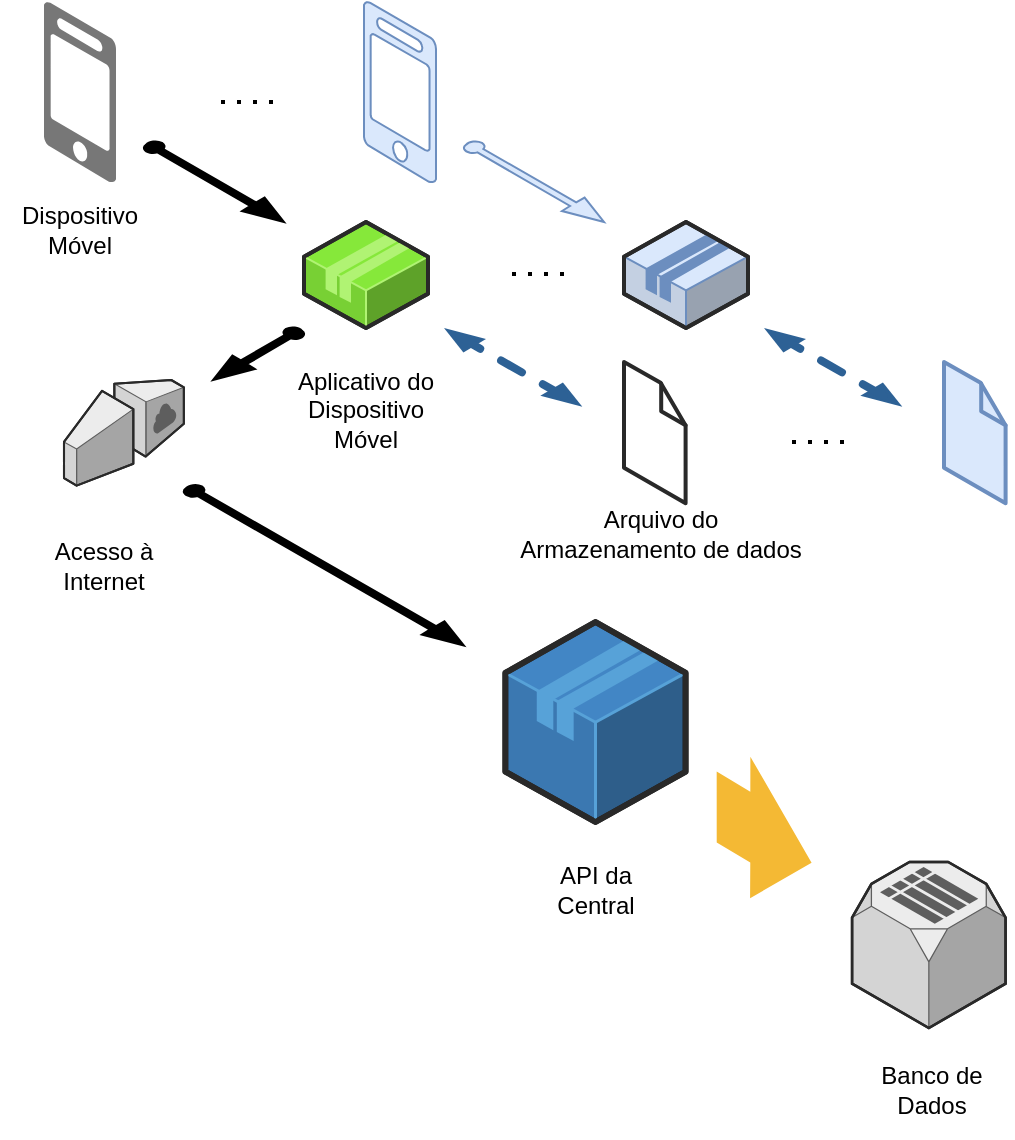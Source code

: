 <mxfile version="14.2.4" type="github">
  <diagram name="Page-1" id="aaaa8250-4180-3840-79b5-4cada1eebb92">
    <mxGraphModel dx="1038" dy="548" grid="1" gridSize="10" guides="1" tooltips="1" connect="1" arrows="1" fold="1" page="1" pageScale="1" pageWidth="850" pageHeight="1100" background="#ffffff" math="0" shadow="0">
      <root>
        <mxCell id="0" />
        <mxCell id="1" parent="0" />
        <mxCell id="1pJQY19VtMuVzaBPA4uN-4" value="" style="verticalLabelPosition=bottom;html=1;verticalAlign=top;strokeWidth=1;align=center;outlineConnect=0;dashed=0;outlineConnect=0;shape=mxgraph.aws3d.application;fillColor=#4286c5;strokeColor=#57A2D8;aspect=fixed;" parent="1" vertex="1">
          <mxGeometry x="360.68" y="360" width="90.12" height="100" as="geometry" />
        </mxCell>
        <mxCell id="1pJQY19VtMuVzaBPA4uN-8" value="" style="verticalLabelPosition=bottom;html=1;verticalAlign=top;strokeWidth=1;align=center;outlineConnect=0;dashed=0;outlineConnect=0;shape=mxgraph.aws3d.simpleDb;fillColor=#ECECEC;strokeColor=#5E5E5E;aspect=fixed;" parent="1" vertex="1">
          <mxGeometry x="534.04" y="480" width="76.76" height="83" as="geometry" />
        </mxCell>
        <mxCell id="1pJQY19VtMuVzaBPA4uN-9" value="" style="verticalLabelPosition=bottom;html=1;verticalAlign=top;strokeWidth=1;align=center;outlineConnect=0;dashed=0;outlineConnect=0;shape=mxgraph.aws3d.mobile_worker;aspect=fixed;strokeColor=none;fillColor=#777777;" parent="1" vertex="1">
          <mxGeometry x="130" y="50" width="36" height="90" as="geometry" />
        </mxCell>
        <mxCell id="1pJQY19VtMuVzaBPA4uN-10" value="" style="verticalLabelPosition=bottom;html=1;verticalAlign=top;strokeWidth=1;align=center;outlineConnect=0;dashed=0;outlineConnect=0;shape=mxgraph.aws3d.file;aspect=fixed;strokeColor=#292929;" parent="1" vertex="1">
          <mxGeometry x="420" y="230" width="30.8" height="70.6" as="geometry" />
        </mxCell>
        <mxCell id="1pJQY19VtMuVzaBPA4uN-11" value="" style="verticalLabelPosition=bottom;html=1;verticalAlign=top;strokeWidth=1;align=center;outlineConnect=0;dashed=0;outlineConnect=0;shape=mxgraph.aws3d.application2;fillColor=#86E83A;strokeColor=#B0F373;aspect=fixed;" parent="1" vertex="1">
          <mxGeometry x="260" y="160.0" width="62" height="53" as="geometry" />
        </mxCell>
        <mxCell id="w3hroGBmBTcayOG3mfYm-6" value="" style="verticalLabelPosition=bottom;html=1;verticalAlign=top;strokeWidth=1;align=center;outlineConnect=0;dashed=0;outlineConnect=0;shape=mxgraph.aws3d.dashedEdgeDouble;fillColor=#000000;aspect=fixed;rotation=0;" vertex="1" parent="1">
          <mxGeometry x="330" y="213" width="69.17" height="39.4" as="geometry" />
        </mxCell>
        <mxCell id="w3hroGBmBTcayOG3mfYm-7" value="" style="verticalLabelPosition=bottom;html=1;verticalAlign=top;strokeWidth=1;align=center;outlineConnect=0;dashed=0;outlineConnect=0;shape=mxgraph.aws3d.arrowSE;fillColor=#000000;aspect=fixed;" vertex="1" parent="1">
          <mxGeometry x="180" y="120" width="70" height="40" as="geometry" />
        </mxCell>
        <mxCell id="w3hroGBmBTcayOG3mfYm-8" value="" style="verticalLabelPosition=bottom;html=1;verticalAlign=top;strokeWidth=1;align=center;outlineConnect=0;dashed=0;outlineConnect=0;shape=mxgraph.aws3d.mobile_worker;aspect=fixed;strokeColor=#6c8ebf;fillColor=#dae8fc;" vertex="1" parent="1">
          <mxGeometry x="290" y="50" width="36" height="90" as="geometry" />
        </mxCell>
        <mxCell id="w3hroGBmBTcayOG3mfYm-9" value="" style="verticalLabelPosition=bottom;html=1;verticalAlign=top;strokeWidth=1;align=center;outlineConnect=0;dashed=0;outlineConnect=0;shape=mxgraph.aws3d.file;aspect=fixed;strokeColor=#6c8ebf;fillColor=#dae8fc;" vertex="1" parent="1">
          <mxGeometry x="580" y="230" width="30.8" height="70.6" as="geometry" />
        </mxCell>
        <mxCell id="w3hroGBmBTcayOG3mfYm-10" value="" style="verticalLabelPosition=bottom;html=1;verticalAlign=top;strokeWidth=1;align=center;outlineConnect=0;dashed=0;outlineConnect=0;shape=mxgraph.aws3d.application2;fillColor=#dae8fc;strokeColor=#6c8ebf;aspect=fixed;" vertex="1" parent="1">
          <mxGeometry x="420" y="160.0" width="62" height="53" as="geometry" />
        </mxCell>
        <mxCell id="w3hroGBmBTcayOG3mfYm-11" value="" style="verticalLabelPosition=bottom;html=1;verticalAlign=top;strokeWidth=1;align=center;outlineConnect=0;dashed=0;outlineConnect=0;shape=mxgraph.aws3d.dashedEdgeDouble;fillColor=#dae8fc;aspect=fixed;rotation=0;strokeColor=#6c8ebf;" vertex="1" parent="1">
          <mxGeometry x="490" y="213" width="69.17" height="39.4" as="geometry" />
        </mxCell>
        <mxCell id="w3hroGBmBTcayOG3mfYm-12" value="" style="verticalLabelPosition=bottom;html=1;verticalAlign=top;strokeWidth=1;align=center;outlineConnect=0;dashed=0;outlineConnect=0;shape=mxgraph.aws3d.arrowSE;fillColor=#dae8fc;aspect=fixed;strokeColor=#6c8ebf;" vertex="1" parent="1">
          <mxGeometry x="340" y="120" width="70" height="40" as="geometry" />
        </mxCell>
        <mxCell id="w3hroGBmBTcayOG3mfYm-15" value="" style="verticalLabelPosition=bottom;html=1;verticalAlign=top;strokeWidth=1;align=center;outlineConnect=0;dashed=0;outlineConnect=0;shape=mxgraph.aws3d.internetGateway;fillColor=#ECECEC;strokeColor=#5E5E5E;aspect=fixed;" vertex="1" parent="1">
          <mxGeometry x="140" y="239" width="59.94" height="52.8" as="geometry" />
        </mxCell>
        <mxCell id="w3hroGBmBTcayOG3mfYm-16" value="" style="verticalLabelPosition=bottom;html=1;verticalAlign=top;strokeWidth=1;align=center;outlineConnect=0;dashed=0;outlineConnect=0;shape=mxgraph.aws3d.arrowSW;fillColor=#000000;aspect=fixed;" vertex="1" parent="1">
          <mxGeometry x="214.5" y="213" width="45.5" height="26" as="geometry" />
        </mxCell>
        <mxCell id="w3hroGBmBTcayOG3mfYm-17" value="" style="verticalLabelPosition=bottom;html=1;verticalAlign=top;strokeWidth=1;align=center;outlineConnect=0;dashed=0;outlineConnect=0;shape=mxgraph.aws3d.arrowSE;fillColor=#000000;aspect=fixed;" vertex="1" parent="1">
          <mxGeometry x="199.94" y="291.8" width="140" height="80" as="geometry" />
        </mxCell>
        <mxCell id="w3hroGBmBTcayOG3mfYm-23" value="" style="verticalLabelPosition=bottom;html=1;verticalAlign=top;strokeWidth=1;align=center;outlineConnect=0;dashed=0;outlineConnect=0;shape=mxgraph.aws3d.flatEdge;fillColor=#000000;aspect=fixed;rotation=60;" vertex="1" parent="1">
          <mxGeometry x="450.8" y="444" width="63.2" height="36" as="geometry" />
        </mxCell>
        <mxCell id="w3hroGBmBTcayOG3mfYm-24" value="Banco de Dados" style="text;html=1;strokeColor=none;fillColor=none;align=center;verticalAlign=middle;whiteSpace=wrap;rounded=0;" vertex="1" parent="1">
          <mxGeometry x="534.04" y="570" width="80" height="48" as="geometry" />
        </mxCell>
        <mxCell id="w3hroGBmBTcayOG3mfYm-25" value="API da Central" style="text;html=1;strokeColor=none;fillColor=none;align=center;verticalAlign=middle;whiteSpace=wrap;rounded=0;" vertex="1" parent="1">
          <mxGeometry x="365.74" y="470" width="80" height="48" as="geometry" />
        </mxCell>
        <mxCell id="w3hroGBmBTcayOG3mfYm-26" value="Acesso à Internet" style="text;html=1;strokeColor=none;fillColor=none;align=center;verticalAlign=middle;whiteSpace=wrap;rounded=0;" vertex="1" parent="1">
          <mxGeometry x="119.94" y="307.8" width="80" height="48" as="geometry" />
        </mxCell>
        <mxCell id="w3hroGBmBTcayOG3mfYm-27" value="Dispositivo Móvel" style="text;html=1;strokeColor=none;fillColor=none;align=center;verticalAlign=middle;whiteSpace=wrap;rounded=0;" vertex="1" parent="1">
          <mxGeometry x="108.0" y="140" width="80" height="48" as="geometry" />
        </mxCell>
        <mxCell id="w3hroGBmBTcayOG3mfYm-28" value="Aplicativo do Dispositivo Móvel" style="text;html=1;strokeColor=none;fillColor=none;align=center;verticalAlign=middle;whiteSpace=wrap;rounded=0;" vertex="1" parent="1">
          <mxGeometry x="251.0" y="230" width="80" height="48" as="geometry" />
        </mxCell>
        <mxCell id="w3hroGBmBTcayOG3mfYm-29" value="Arquivo do Armazenamento de dados" style="text;html=1;strokeColor=none;fillColor=none;align=center;verticalAlign=middle;whiteSpace=wrap;rounded=0;" vertex="1" parent="1">
          <mxGeometry x="365.74" y="291.8" width="144.6" height="48" as="geometry" />
        </mxCell>
        <mxCell id="w3hroGBmBTcayOG3mfYm-30" value="" style="endArrow=none;dashed=1;html=1;dashPattern=1 3;strokeWidth=2;" edge="1" parent="1">
          <mxGeometry width="50" height="50" relative="1" as="geometry">
            <mxPoint x="244.5" y="100" as="sourcePoint" />
            <mxPoint x="214.5" y="100" as="targetPoint" />
          </mxGeometry>
        </mxCell>
        <mxCell id="w3hroGBmBTcayOG3mfYm-32" value="" style="endArrow=none;dashed=1;html=1;dashPattern=1 3;strokeWidth=2;" edge="1" parent="1">
          <mxGeometry width="50" height="50" relative="1" as="geometry">
            <mxPoint x="390" y="186" as="sourcePoint" />
            <mxPoint x="360" y="186" as="targetPoint" />
          </mxGeometry>
        </mxCell>
        <mxCell id="w3hroGBmBTcayOG3mfYm-33" value="" style="endArrow=none;dashed=1;html=1;dashPattern=1 3;strokeWidth=2;" edge="1" parent="1">
          <mxGeometry width="50" height="50" relative="1" as="geometry">
            <mxPoint x="530" y="270" as="sourcePoint" />
            <mxPoint x="500" y="270" as="targetPoint" />
          </mxGeometry>
        </mxCell>
      </root>
    </mxGraphModel>
  </diagram>
</mxfile>

